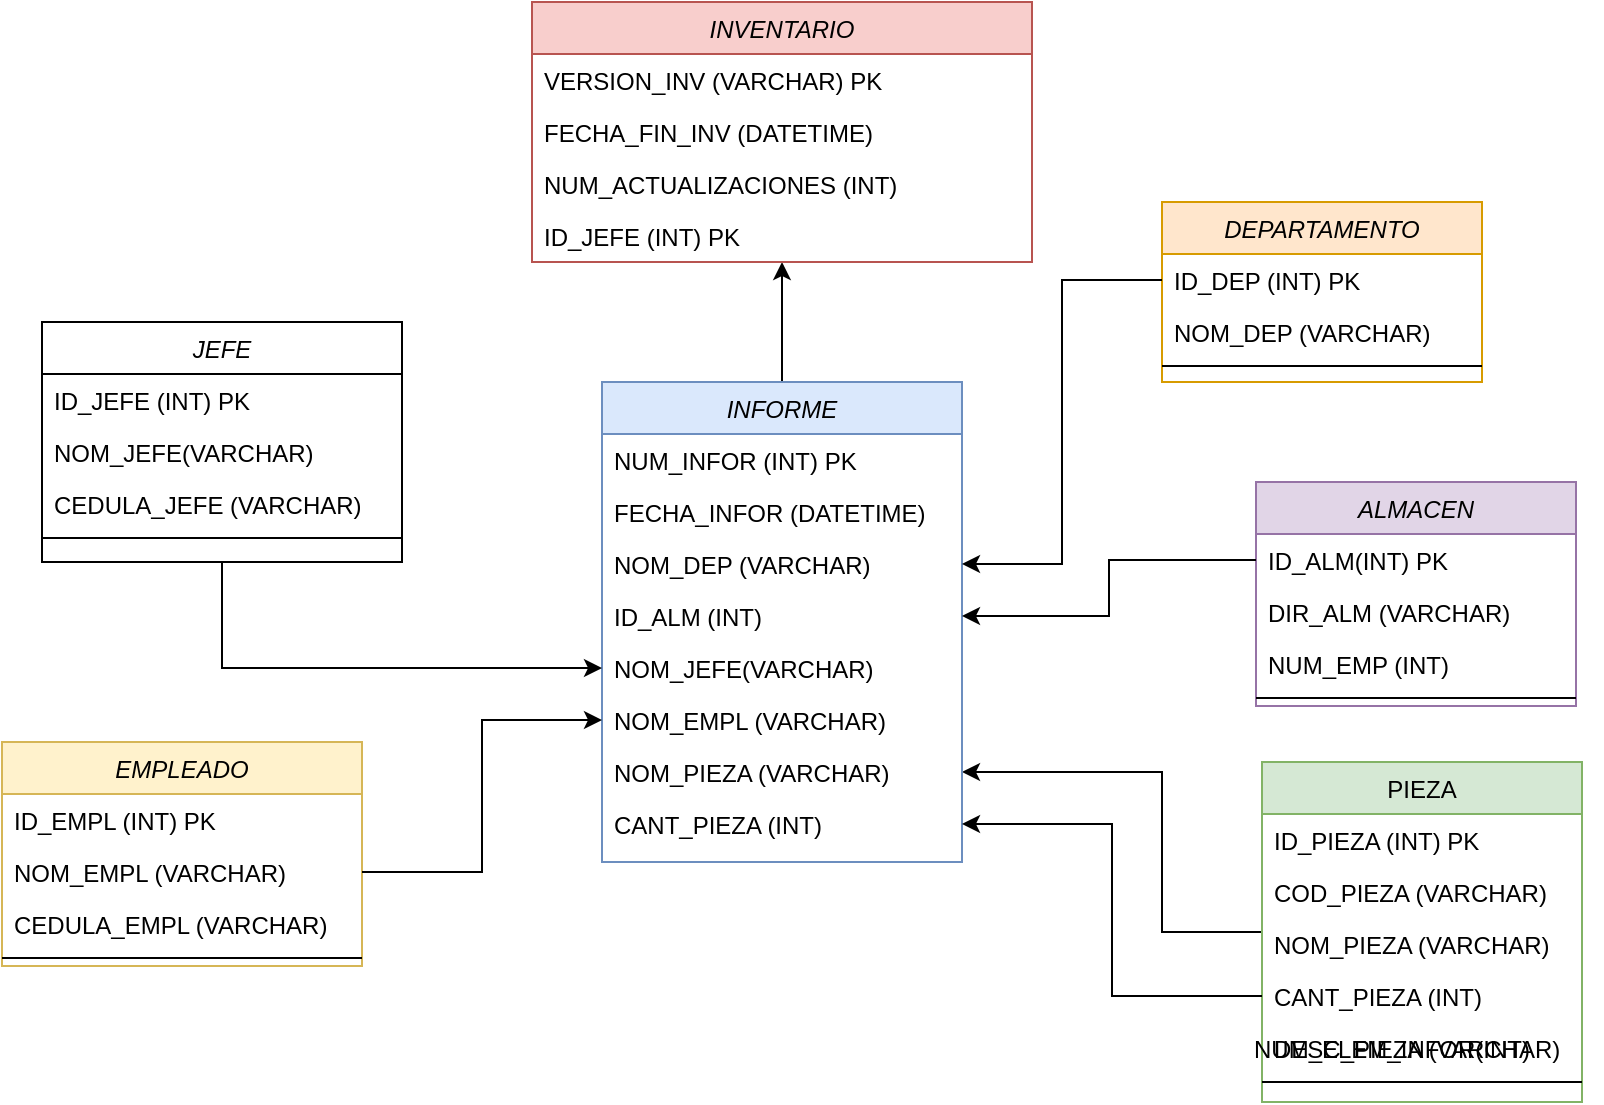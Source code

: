 <mxfile version="20.3.6" type="github">
  <diagram id="C5RBs43oDa-KdzZeNtuy" name="Page-1">
    <mxGraphModel dx="942" dy="1718" grid="1" gridSize="10" guides="1" tooltips="1" connect="1" arrows="1" fold="1" page="1" pageScale="1" pageWidth="827" pageHeight="1169" math="0" shadow="0">
      <root>
        <mxCell id="WIyWlLk6GJQsqaUBKTNV-0" />
        <mxCell id="WIyWlLk6GJQsqaUBKTNV-1" parent="WIyWlLk6GJQsqaUBKTNV-0" />
        <mxCell id="zkfFHV4jXpPFQw0GAbJ--0" value="DEPARTAMENTO" style="swimlane;fontStyle=2;align=center;verticalAlign=top;childLayout=stackLayout;horizontal=1;startSize=26;horizontalStack=0;resizeParent=1;resizeLast=0;collapsible=1;marginBottom=0;rounded=0;shadow=0;strokeWidth=1;fillColor=#ffe6cc;strokeColor=#d79b00;" parent="WIyWlLk6GJQsqaUBKTNV-1" vertex="1">
          <mxGeometry x="620" y="60" width="160" height="90" as="geometry">
            <mxRectangle x="230" y="140" width="160" height="26" as="alternateBounds" />
          </mxGeometry>
        </mxCell>
        <mxCell id="zkfFHV4jXpPFQw0GAbJ--1" value="ID_DEP (INT) PK" style="text;align=left;verticalAlign=top;spacingLeft=4;spacingRight=4;overflow=hidden;rotatable=0;points=[[0,0.5],[1,0.5]];portConstraint=eastwest;" parent="zkfFHV4jXpPFQw0GAbJ--0" vertex="1">
          <mxGeometry y="26" width="160" height="26" as="geometry" />
        </mxCell>
        <mxCell id="zkfFHV4jXpPFQw0GAbJ--2" value="NOM_DEP (VARCHAR)" style="text;align=left;verticalAlign=top;spacingLeft=4;spacingRight=4;overflow=hidden;rotatable=0;points=[[0,0.5],[1,0.5]];portConstraint=eastwest;rounded=0;shadow=0;html=0;" parent="zkfFHV4jXpPFQw0GAbJ--0" vertex="1">
          <mxGeometry y="52" width="160" height="26" as="geometry" />
        </mxCell>
        <mxCell id="zkfFHV4jXpPFQw0GAbJ--4" value="" style="line;html=1;strokeWidth=1;align=left;verticalAlign=middle;spacingTop=-1;spacingLeft=3;spacingRight=3;rotatable=0;labelPosition=right;points=[];portConstraint=eastwest;" parent="zkfFHV4jXpPFQw0GAbJ--0" vertex="1">
          <mxGeometry y="78" width="160" height="8" as="geometry" />
        </mxCell>
        <mxCell id="Sg7clr0Cj4d4JzyHVrsb-50" style="edgeStyle=orthogonalEdgeStyle;rounded=0;orthogonalLoop=1;jettySize=auto;html=1;entryX=1;entryY=0.5;entryDx=0;entryDy=0;" edge="1" parent="WIyWlLk6GJQsqaUBKTNV-1" source="zkfFHV4jXpPFQw0GAbJ--17" target="Sg7clr0Cj4d4JzyHVrsb-43">
          <mxGeometry relative="1" as="geometry">
            <mxPoint x="530" y="340" as="targetPoint" />
            <Array as="points">
              <mxPoint x="620" y="425" />
              <mxPoint x="620" y="345" />
            </Array>
          </mxGeometry>
        </mxCell>
        <mxCell id="zkfFHV4jXpPFQw0GAbJ--17" value="PIEZA" style="swimlane;fontStyle=0;align=center;verticalAlign=top;childLayout=stackLayout;horizontal=1;startSize=26;horizontalStack=0;resizeParent=1;resizeLast=0;collapsible=1;marginBottom=0;rounded=0;shadow=0;strokeWidth=1;fillColor=#d5e8d4;strokeColor=#82b366;" parent="WIyWlLk6GJQsqaUBKTNV-1" vertex="1">
          <mxGeometry x="670" y="340" width="160" height="170" as="geometry">
            <mxRectangle x="550" y="140" width="160" height="26" as="alternateBounds" />
          </mxGeometry>
        </mxCell>
        <mxCell id="zkfFHV4jXpPFQw0GAbJ--18" value="ID_PIEZA (INT) PK" style="text;align=left;verticalAlign=top;spacingLeft=4;spacingRight=4;overflow=hidden;rotatable=0;points=[[0,0.5],[1,0.5]];portConstraint=eastwest;" parent="zkfFHV4jXpPFQw0GAbJ--17" vertex="1">
          <mxGeometry y="26" width="160" height="26" as="geometry" />
        </mxCell>
        <mxCell id="zkfFHV4jXpPFQw0GAbJ--19" value="COD_PIEZA (VARCHAR)" style="text;align=left;verticalAlign=top;spacingLeft=4;spacingRight=4;overflow=hidden;rotatable=0;points=[[0,0.5],[1,0.5]];portConstraint=eastwest;rounded=0;shadow=0;html=0;" parent="zkfFHV4jXpPFQw0GAbJ--17" vertex="1">
          <mxGeometry y="52" width="160" height="26" as="geometry" />
        </mxCell>
        <mxCell id="zkfFHV4jXpPFQw0GAbJ--20" value="NOM_PIEZA (VARCHAR)" style="text;align=left;verticalAlign=top;spacingLeft=4;spacingRight=4;overflow=hidden;rotatable=0;points=[[0,0.5],[1,0.5]];portConstraint=eastwest;rounded=0;shadow=0;html=0;" parent="zkfFHV4jXpPFQw0GAbJ--17" vertex="1">
          <mxGeometry y="78" width="160" height="26" as="geometry" />
        </mxCell>
        <mxCell id="zkfFHV4jXpPFQw0GAbJ--21" value="CANT_PIEZA (INT)" style="text;align=left;verticalAlign=top;spacingLeft=4;spacingRight=4;overflow=hidden;rotatable=0;points=[[0,0.5],[1,0.5]];portConstraint=eastwest;rounded=0;shadow=0;html=0;" parent="zkfFHV4jXpPFQw0GAbJ--17" vertex="1">
          <mxGeometry y="104" width="160" height="26" as="geometry" />
        </mxCell>
        <mxCell id="zkfFHV4jXpPFQw0GAbJ--22" value="DESC_PIEZA (VARCHAR)" style="text;align=left;verticalAlign=top;spacingLeft=4;spacingRight=4;overflow=hidden;rotatable=0;points=[[0,0.5],[1,0.5]];portConstraint=eastwest;rounded=0;shadow=0;html=0;" parent="zkfFHV4jXpPFQw0GAbJ--17" vertex="1">
          <mxGeometry y="130" width="160" height="26" as="geometry" />
        </mxCell>
        <mxCell id="zkfFHV4jXpPFQw0GAbJ--23" value="" style="line;html=1;strokeWidth=1;align=left;verticalAlign=middle;spacingTop=-1;spacingLeft=3;spacingRight=3;rotatable=0;labelPosition=right;points=[];portConstraint=eastwest;" parent="zkfFHV4jXpPFQw0GAbJ--17" vertex="1">
          <mxGeometry y="156" width="160" height="8" as="geometry" />
        </mxCell>
        <mxCell id="Sg7clr0Cj4d4JzyHVrsb-0" value="EMPLEADO" style="swimlane;fontStyle=2;align=center;verticalAlign=top;childLayout=stackLayout;horizontal=1;startSize=26;horizontalStack=0;resizeParent=1;resizeLast=0;collapsible=1;marginBottom=0;rounded=0;shadow=0;strokeWidth=1;fillColor=#fff2cc;strokeColor=#d6b656;" vertex="1" parent="WIyWlLk6GJQsqaUBKTNV-1">
          <mxGeometry x="40" y="330" width="180" height="112" as="geometry">
            <mxRectangle x="230" y="140" width="160" height="26" as="alternateBounds" />
          </mxGeometry>
        </mxCell>
        <mxCell id="Sg7clr0Cj4d4JzyHVrsb-1" value="ID_EMPL (INT) PK " style="text;align=left;verticalAlign=top;spacingLeft=4;spacingRight=4;overflow=hidden;rotatable=0;points=[[0,0.5],[1,0.5]];portConstraint=eastwest;" vertex="1" parent="Sg7clr0Cj4d4JzyHVrsb-0">
          <mxGeometry y="26" width="180" height="26" as="geometry" />
        </mxCell>
        <mxCell id="Sg7clr0Cj4d4JzyHVrsb-48" value="NOM_EMPL (VARCHAR)" style="text;align=left;verticalAlign=top;spacingLeft=4;spacingRight=4;overflow=hidden;rotatable=0;points=[[0,0.5],[1,0.5]];portConstraint=eastwest;rounded=0;shadow=0;html=0;" vertex="1" parent="Sg7clr0Cj4d4JzyHVrsb-0">
          <mxGeometry y="52" width="180" height="26" as="geometry" />
        </mxCell>
        <mxCell id="Sg7clr0Cj4d4JzyHVrsb-3" value="CEDULA_EMPL (VARCHAR)" style="text;align=left;verticalAlign=top;spacingLeft=4;spacingRight=4;overflow=hidden;rotatable=0;points=[[0,0.5],[1,0.5]];portConstraint=eastwest;rounded=0;shadow=0;html=0;" vertex="1" parent="Sg7clr0Cj4d4JzyHVrsb-0">
          <mxGeometry y="78" width="180" height="26" as="geometry" />
        </mxCell>
        <mxCell id="Sg7clr0Cj4d4JzyHVrsb-4" value="" style="line;html=1;strokeWidth=1;align=left;verticalAlign=middle;spacingTop=-1;spacingLeft=3;spacingRight=3;rotatable=0;labelPosition=right;points=[];portConstraint=eastwest;" vertex="1" parent="Sg7clr0Cj4d4JzyHVrsb-0">
          <mxGeometry y="104" width="180" height="8" as="geometry" />
        </mxCell>
        <mxCell id="Sg7clr0Cj4d4JzyHVrsb-55" style="edgeStyle=orthogonalEdgeStyle;rounded=0;orthogonalLoop=1;jettySize=auto;html=1;entryX=0.5;entryY=1;entryDx=0;entryDy=0;" edge="1" parent="WIyWlLk6GJQsqaUBKTNV-1" source="Sg7clr0Cj4d4JzyHVrsb-6" target="Sg7clr0Cj4d4JzyHVrsb-23">
          <mxGeometry relative="1" as="geometry" />
        </mxCell>
        <mxCell id="Sg7clr0Cj4d4JzyHVrsb-6" value="INFORME" style="swimlane;fontStyle=2;align=center;verticalAlign=top;childLayout=stackLayout;horizontal=1;startSize=26;horizontalStack=0;resizeParent=1;resizeLast=0;collapsible=1;marginBottom=0;rounded=0;shadow=0;strokeWidth=1;fillColor=#dae8fc;strokeColor=#6c8ebf;" vertex="1" parent="WIyWlLk6GJQsqaUBKTNV-1">
          <mxGeometry x="340" y="150" width="180" height="240" as="geometry">
            <mxRectangle x="230" y="140" width="160" height="26" as="alternateBounds" />
          </mxGeometry>
        </mxCell>
        <mxCell id="Sg7clr0Cj4d4JzyHVrsb-7" value="NUM_INFOR (INT) PK" style="text;align=left;verticalAlign=top;spacingLeft=4;spacingRight=4;overflow=hidden;rotatable=0;points=[[0,0.5],[1,0.5]];portConstraint=eastwest;" vertex="1" parent="Sg7clr0Cj4d4JzyHVrsb-6">
          <mxGeometry y="26" width="180" height="26" as="geometry" />
        </mxCell>
        <mxCell id="Sg7clr0Cj4d4JzyHVrsb-8" value="FECHA_INFOR (DATETIME)" style="text;align=left;verticalAlign=top;spacingLeft=4;spacingRight=4;overflow=hidden;rotatable=0;points=[[0,0.5],[1,0.5]];portConstraint=eastwest;rounded=0;shadow=0;html=0;" vertex="1" parent="Sg7clr0Cj4d4JzyHVrsb-6">
          <mxGeometry y="52" width="180" height="26" as="geometry" />
        </mxCell>
        <mxCell id="Sg7clr0Cj4d4JzyHVrsb-41" value="NOM_DEP (VARCHAR)" style="text;align=left;verticalAlign=top;spacingLeft=4;spacingRight=4;overflow=hidden;rotatable=0;points=[[0,0.5],[1,0.5]];portConstraint=eastwest;rounded=0;shadow=0;html=0;" vertex="1" parent="Sg7clr0Cj4d4JzyHVrsb-6">
          <mxGeometry y="78" width="180" height="26" as="geometry" />
        </mxCell>
        <mxCell id="Sg7clr0Cj4d4JzyHVrsb-13" value="ID_ALM (INT) " style="text;align=left;verticalAlign=top;spacingLeft=4;spacingRight=4;overflow=hidden;rotatable=0;points=[[0,0.5],[1,0.5]];portConstraint=eastwest;" vertex="1" parent="Sg7clr0Cj4d4JzyHVrsb-6">
          <mxGeometry y="104" width="180" height="26" as="geometry" />
        </mxCell>
        <mxCell id="Sg7clr0Cj4d4JzyHVrsb-45" value="NOM_JEFE(VARCHAR)" style="text;align=left;verticalAlign=top;spacingLeft=4;spacingRight=4;overflow=hidden;rotatable=0;points=[[0,0.5],[1,0.5]];portConstraint=eastwest;rounded=0;shadow=0;html=0;" vertex="1" parent="Sg7clr0Cj4d4JzyHVrsb-6">
          <mxGeometry y="130" width="180" height="26" as="geometry" />
        </mxCell>
        <mxCell id="Sg7clr0Cj4d4JzyHVrsb-2" value="NOM_EMPL (VARCHAR)" style="text;align=left;verticalAlign=top;spacingLeft=4;spacingRight=4;overflow=hidden;rotatable=0;points=[[0,0.5],[1,0.5]];portConstraint=eastwest;rounded=0;shadow=0;html=0;" vertex="1" parent="Sg7clr0Cj4d4JzyHVrsb-6">
          <mxGeometry y="156" width="180" height="26" as="geometry" />
        </mxCell>
        <mxCell id="Sg7clr0Cj4d4JzyHVrsb-43" value="NOM_PIEZA (VARCHAR)" style="text;align=left;verticalAlign=top;spacingLeft=4;spacingRight=4;overflow=hidden;rotatable=0;points=[[0,0.5],[1,0.5]];portConstraint=eastwest;rounded=0;shadow=0;html=0;" vertex="1" parent="Sg7clr0Cj4d4JzyHVrsb-6">
          <mxGeometry y="182" width="180" height="26" as="geometry" />
        </mxCell>
        <mxCell id="Sg7clr0Cj4d4JzyHVrsb-44" value="CANT_PIEZA (INT)" style="text;align=left;verticalAlign=top;spacingLeft=4;spacingRight=4;overflow=hidden;rotatable=0;points=[[0,0.5],[1,0.5]];portConstraint=eastwest;rounded=0;shadow=0;html=0;" vertex="1" parent="Sg7clr0Cj4d4JzyHVrsb-6">
          <mxGeometry y="208" width="180" height="26" as="geometry" />
        </mxCell>
        <mxCell id="Sg7clr0Cj4d4JzyHVrsb-12" value="ALMACEN" style="swimlane;fontStyle=2;align=center;verticalAlign=top;childLayout=stackLayout;horizontal=1;startSize=26;horizontalStack=0;resizeParent=1;resizeLast=0;collapsible=1;marginBottom=0;rounded=0;shadow=0;strokeWidth=1;fillColor=#e1d5e7;strokeColor=#9673a6;" vertex="1" parent="WIyWlLk6GJQsqaUBKTNV-1">
          <mxGeometry x="667" y="200" width="160" height="112" as="geometry">
            <mxRectangle x="230" y="140" width="160" height="26" as="alternateBounds" />
          </mxGeometry>
        </mxCell>
        <mxCell id="Sg7clr0Cj4d4JzyHVrsb-46" value="ID_ALM(INT) PK " style="text;align=left;verticalAlign=top;spacingLeft=4;spacingRight=4;overflow=hidden;rotatable=0;points=[[0,0.5],[1,0.5]];portConstraint=eastwest;" vertex="1" parent="Sg7clr0Cj4d4JzyHVrsb-12">
          <mxGeometry y="26" width="160" height="26" as="geometry" />
        </mxCell>
        <mxCell id="Sg7clr0Cj4d4JzyHVrsb-14" value="DIR_ALM (VARCHAR)" style="text;align=left;verticalAlign=top;spacingLeft=4;spacingRight=4;overflow=hidden;rotatable=0;points=[[0,0.5],[1,0.5]];portConstraint=eastwest;rounded=0;shadow=0;html=0;" vertex="1" parent="Sg7clr0Cj4d4JzyHVrsb-12">
          <mxGeometry y="52" width="160" height="26" as="geometry" />
        </mxCell>
        <mxCell id="Sg7clr0Cj4d4JzyHVrsb-15" value="NUM_EMP (INT)" style="text;align=left;verticalAlign=top;spacingLeft=4;spacingRight=4;overflow=hidden;rotatable=0;points=[[0,0.5],[1,0.5]];portConstraint=eastwest;rounded=0;shadow=0;html=0;" vertex="1" parent="Sg7clr0Cj4d4JzyHVrsb-12">
          <mxGeometry y="78" width="160" height="26" as="geometry" />
        </mxCell>
        <mxCell id="Sg7clr0Cj4d4JzyHVrsb-16" value="" style="line;html=1;strokeWidth=1;align=left;verticalAlign=middle;spacingTop=-1;spacingLeft=3;spacingRight=3;rotatable=0;labelPosition=right;points=[];portConstraint=eastwest;" vertex="1" parent="Sg7clr0Cj4d4JzyHVrsb-12">
          <mxGeometry y="104" width="160" height="8" as="geometry" />
        </mxCell>
        <mxCell id="Sg7clr0Cj4d4JzyHVrsb-47" style="edgeStyle=orthogonalEdgeStyle;rounded=0;orthogonalLoop=1;jettySize=auto;html=1;entryX=0;entryY=0.5;entryDx=0;entryDy=0;" edge="1" parent="WIyWlLk6GJQsqaUBKTNV-1" source="Sg7clr0Cj4d4JzyHVrsb-18" target="Sg7clr0Cj4d4JzyHVrsb-45">
          <mxGeometry relative="1" as="geometry" />
        </mxCell>
        <mxCell id="Sg7clr0Cj4d4JzyHVrsb-18" value="JEFE" style="swimlane;fontStyle=2;align=center;verticalAlign=top;childLayout=stackLayout;horizontal=1;startSize=26;horizontalStack=0;resizeParent=1;resizeLast=0;collapsible=1;marginBottom=0;rounded=0;shadow=0;strokeWidth=1;" vertex="1" parent="WIyWlLk6GJQsqaUBKTNV-1">
          <mxGeometry x="60" y="120" width="180" height="120" as="geometry">
            <mxRectangle x="230" y="140" width="160" height="26" as="alternateBounds" />
          </mxGeometry>
        </mxCell>
        <mxCell id="Sg7clr0Cj4d4JzyHVrsb-19" value="ID_JEFE (INT) PK " style="text;align=left;verticalAlign=top;spacingLeft=4;spacingRight=4;overflow=hidden;rotatable=0;points=[[0,0.5],[1,0.5]];portConstraint=eastwest;" vertex="1" parent="Sg7clr0Cj4d4JzyHVrsb-18">
          <mxGeometry y="26" width="180" height="26" as="geometry" />
        </mxCell>
        <mxCell id="Sg7clr0Cj4d4JzyHVrsb-20" value="NOM_JEFE(VARCHAR)" style="text;align=left;verticalAlign=top;spacingLeft=4;spacingRight=4;overflow=hidden;rotatable=0;points=[[0,0.5],[1,0.5]];portConstraint=eastwest;rounded=0;shadow=0;html=0;" vertex="1" parent="Sg7clr0Cj4d4JzyHVrsb-18">
          <mxGeometry y="52" width="180" height="26" as="geometry" />
        </mxCell>
        <mxCell id="Sg7clr0Cj4d4JzyHVrsb-21" value="CEDULA_JEFE (VARCHAR)" style="text;align=left;verticalAlign=top;spacingLeft=4;spacingRight=4;overflow=hidden;rotatable=0;points=[[0,0.5],[1,0.5]];portConstraint=eastwest;rounded=0;shadow=0;html=0;" vertex="1" parent="Sg7clr0Cj4d4JzyHVrsb-18">
          <mxGeometry y="78" width="180" height="26" as="geometry" />
        </mxCell>
        <mxCell id="Sg7clr0Cj4d4JzyHVrsb-22" value="" style="line;html=1;strokeWidth=1;align=left;verticalAlign=middle;spacingTop=-1;spacingLeft=3;spacingRight=3;rotatable=0;labelPosition=right;points=[];portConstraint=eastwest;" vertex="1" parent="Sg7clr0Cj4d4JzyHVrsb-18">
          <mxGeometry y="104" width="180" height="8" as="geometry" />
        </mxCell>
        <mxCell id="Sg7clr0Cj4d4JzyHVrsb-23" value="INVENTARIO" style="swimlane;fontStyle=2;align=center;verticalAlign=top;childLayout=stackLayout;horizontal=1;startSize=26;horizontalStack=0;resizeParent=1;resizeLast=0;collapsible=1;marginBottom=0;rounded=0;shadow=0;strokeWidth=1;fillColor=#f8cecc;strokeColor=#b85450;" vertex="1" parent="WIyWlLk6GJQsqaUBKTNV-1">
          <mxGeometry x="305" y="-40" width="250" height="130" as="geometry">
            <mxRectangle x="230" y="140" width="160" height="26" as="alternateBounds" />
          </mxGeometry>
        </mxCell>
        <mxCell id="Sg7clr0Cj4d4JzyHVrsb-24" value="VERSION_INV (VARCHAR) PK" style="text;align=left;verticalAlign=top;spacingLeft=4;spacingRight=4;overflow=hidden;rotatable=0;points=[[0,0.5],[1,0.5]];portConstraint=eastwest;" vertex="1" parent="Sg7clr0Cj4d4JzyHVrsb-23">
          <mxGeometry y="26" width="250" height="26" as="geometry" />
        </mxCell>
        <mxCell id="Sg7clr0Cj4d4JzyHVrsb-25" value="FECHA_FIN_INV (DATETIME)" style="text;align=left;verticalAlign=top;spacingLeft=4;spacingRight=4;overflow=hidden;rotatable=0;points=[[0,0.5],[1,0.5]];portConstraint=eastwest;rounded=0;shadow=0;html=0;" vertex="1" parent="Sg7clr0Cj4d4JzyHVrsb-23">
          <mxGeometry y="52" width="250" height="26" as="geometry" />
        </mxCell>
        <mxCell id="Sg7clr0Cj4d4JzyHVrsb-37" value="NUM_ACTUALIZACIONES (INT)" style="text;align=left;verticalAlign=top;spacingLeft=4;spacingRight=4;overflow=hidden;rotatable=0;points=[[0,0.5],[1,0.5]];portConstraint=eastwest;rounded=0;shadow=0;html=0;" vertex="1" parent="Sg7clr0Cj4d4JzyHVrsb-23">
          <mxGeometry y="78" width="250" height="26" as="geometry" />
        </mxCell>
        <mxCell id="Sg7clr0Cj4d4JzyHVrsb-38" value="ID_JEFE (INT) PK " style="text;align=left;verticalAlign=top;spacingLeft=4;spacingRight=4;overflow=hidden;rotatable=0;points=[[0,0.5],[1,0.5]];portConstraint=eastwest;" vertex="1" parent="Sg7clr0Cj4d4JzyHVrsb-23">
          <mxGeometry y="104" width="250" height="26" as="geometry" />
        </mxCell>
        <mxCell id="Sg7clr0Cj4d4JzyHVrsb-9" value="NUM_ELEM_INFOR(INT) " style="text;align=left;verticalAlign=top;spacingLeft=4;spacingRight=4;overflow=hidden;rotatable=0;points=[[0,0.5],[1,0.5]];portConstraint=eastwest;rounded=0;shadow=0;html=0;" vertex="1" parent="WIyWlLk6GJQsqaUBKTNV-1">
          <mxGeometry x="660" y="470" width="180" height="26" as="geometry" />
        </mxCell>
        <mxCell id="Sg7clr0Cj4d4JzyHVrsb-49" style="edgeStyle=orthogonalEdgeStyle;rounded=0;orthogonalLoop=1;jettySize=auto;html=1;entryX=0;entryY=0.5;entryDx=0;entryDy=0;" edge="1" parent="WIyWlLk6GJQsqaUBKTNV-1" source="Sg7clr0Cj4d4JzyHVrsb-48" target="Sg7clr0Cj4d4JzyHVrsb-2">
          <mxGeometry relative="1" as="geometry" />
        </mxCell>
        <mxCell id="Sg7clr0Cj4d4JzyHVrsb-52" style="edgeStyle=orthogonalEdgeStyle;rounded=0;orthogonalLoop=1;jettySize=auto;html=1;entryX=1;entryY=0.5;entryDx=0;entryDy=0;" edge="1" parent="WIyWlLk6GJQsqaUBKTNV-1" source="zkfFHV4jXpPFQw0GAbJ--21" target="Sg7clr0Cj4d4JzyHVrsb-44">
          <mxGeometry relative="1" as="geometry" />
        </mxCell>
        <mxCell id="Sg7clr0Cj4d4JzyHVrsb-53" style="edgeStyle=orthogonalEdgeStyle;rounded=0;orthogonalLoop=1;jettySize=auto;html=1;entryX=1;entryY=0.5;entryDx=0;entryDy=0;" edge="1" parent="WIyWlLk6GJQsqaUBKTNV-1" source="Sg7clr0Cj4d4JzyHVrsb-46" target="Sg7clr0Cj4d4JzyHVrsb-13">
          <mxGeometry relative="1" as="geometry" />
        </mxCell>
        <mxCell id="Sg7clr0Cj4d4JzyHVrsb-54" style="edgeStyle=orthogonalEdgeStyle;rounded=0;orthogonalLoop=1;jettySize=auto;html=1;entryX=1;entryY=0.5;entryDx=0;entryDy=0;" edge="1" parent="WIyWlLk6GJQsqaUBKTNV-1" source="zkfFHV4jXpPFQw0GAbJ--1" target="Sg7clr0Cj4d4JzyHVrsb-41">
          <mxGeometry relative="1" as="geometry" />
        </mxCell>
      </root>
    </mxGraphModel>
  </diagram>
</mxfile>
